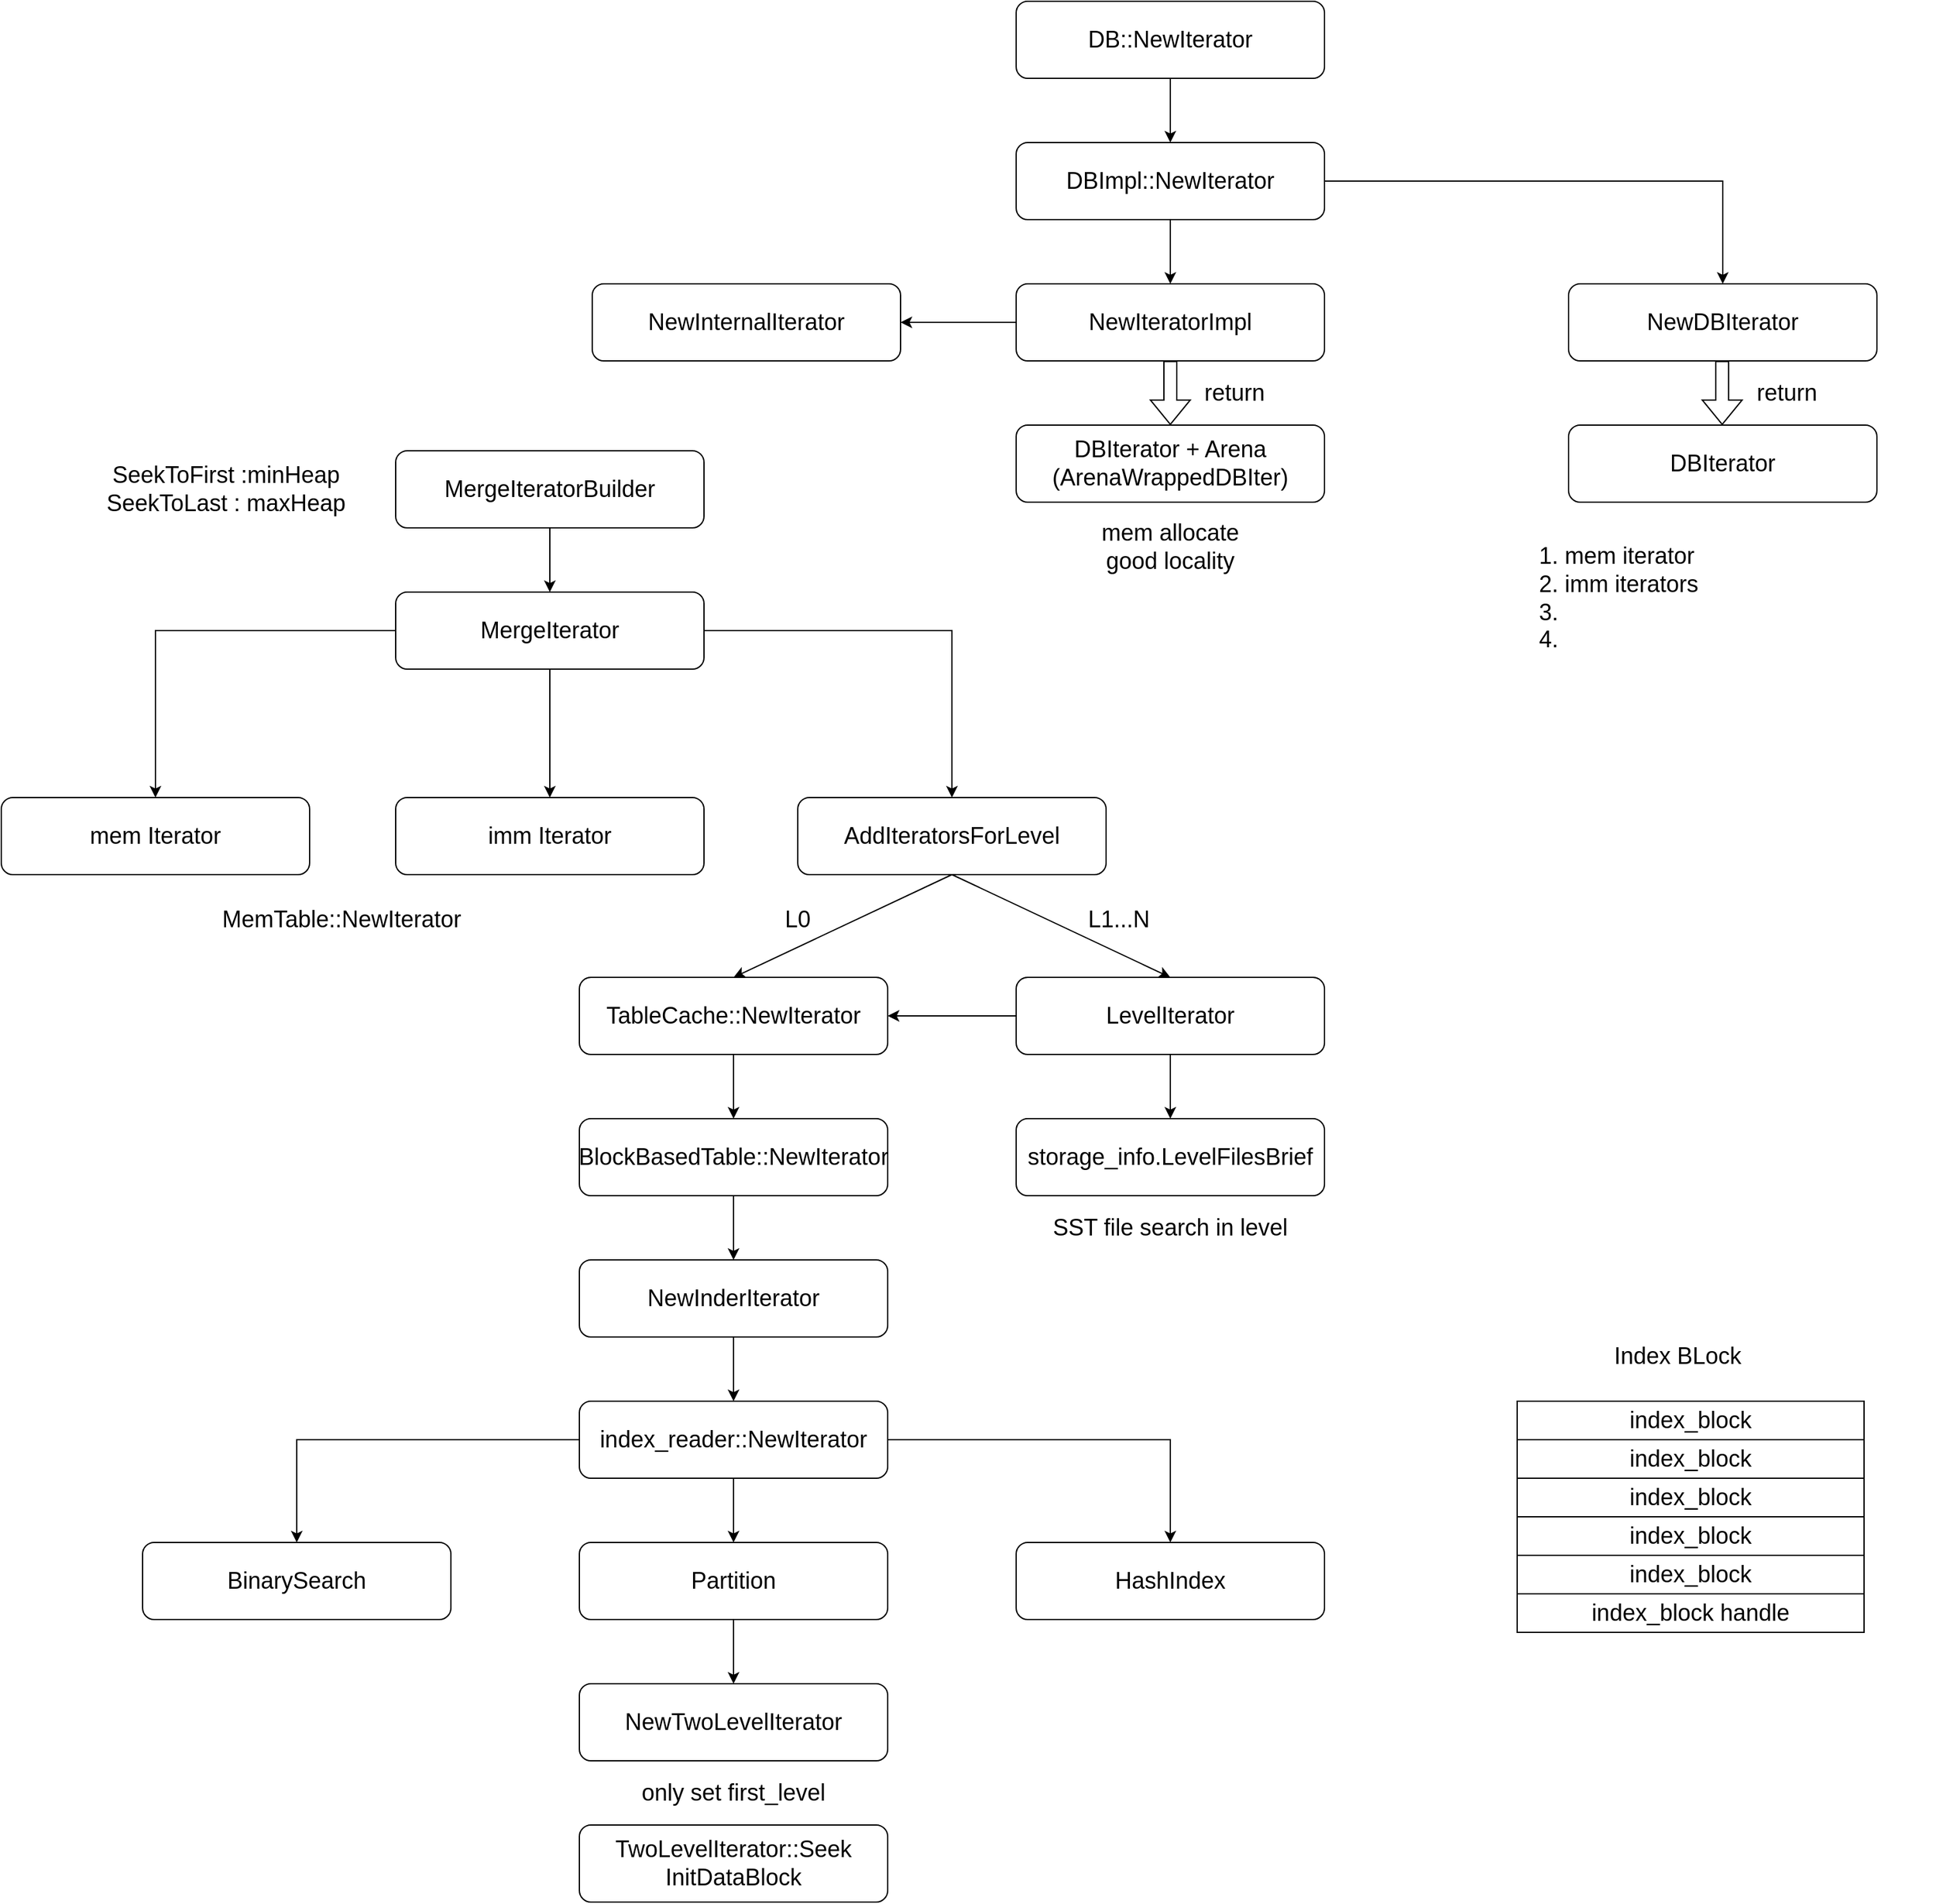 <mxfile version="20.2.3" type="github">
  <diagram id="Vw7fn27wdTtEGHEtweep" name="Page-1">
    <mxGraphModel dx="2477" dy="2147" grid="1" gridSize="10" guides="1" tooltips="1" connect="1" arrows="1" fold="1" page="1" pageScale="1" pageWidth="827" pageHeight="1169" math="0" shadow="0">
      <root>
        <mxCell id="0" />
        <mxCell id="1" parent="0" />
        <mxCell id="UBoLiEuFsDpJewt4Z_ZF-12" style="edgeStyle=orthogonalEdgeStyle;rounded=0;orthogonalLoop=1;jettySize=auto;html=1;fontSize=18;" edge="1" parent="1" source="UBoLiEuFsDpJewt4Z_ZF-1" target="UBoLiEuFsDpJewt4Z_ZF-2">
          <mxGeometry relative="1" as="geometry" />
        </mxCell>
        <mxCell id="UBoLiEuFsDpJewt4Z_ZF-1" value="&lt;font style=&quot;font-size: 18px;&quot;&gt;DB::NewIterator&lt;/font&gt;" style="rounded=1;whiteSpace=wrap;html=1;" vertex="1" parent="1">
          <mxGeometry x="70" y="-1130" width="240" height="60" as="geometry" />
        </mxCell>
        <mxCell id="UBoLiEuFsDpJewt4Z_ZF-5" style="edgeStyle=orthogonalEdgeStyle;rounded=0;orthogonalLoop=1;jettySize=auto;html=1;entryX=0.5;entryY=0;entryDx=0;entryDy=0;fontSize=18;" edge="1" parent="1" source="UBoLiEuFsDpJewt4Z_ZF-2" target="UBoLiEuFsDpJewt4Z_ZF-3">
          <mxGeometry relative="1" as="geometry" />
        </mxCell>
        <mxCell id="UBoLiEuFsDpJewt4Z_ZF-13" style="edgeStyle=orthogonalEdgeStyle;rounded=0;orthogonalLoop=1;jettySize=auto;html=1;fontSize=18;" edge="1" parent="1" source="UBoLiEuFsDpJewt4Z_ZF-2" target="UBoLiEuFsDpJewt4Z_ZF-6">
          <mxGeometry relative="1" as="geometry" />
        </mxCell>
        <mxCell id="UBoLiEuFsDpJewt4Z_ZF-2" value="&lt;font style=&quot;font-size: 18px;&quot;&gt;DBImpl::NewIterator&lt;/font&gt;" style="rounded=1;whiteSpace=wrap;html=1;" vertex="1" parent="1">
          <mxGeometry x="70" y="-1020" width="240" height="60" as="geometry" />
        </mxCell>
        <mxCell id="UBoLiEuFsDpJewt4Z_ZF-3" value="&lt;font style=&quot;font-size: 18px;&quot;&gt;NewDBIterator&lt;/font&gt;" style="rounded=1;whiteSpace=wrap;html=1;" vertex="1" parent="1">
          <mxGeometry x="500" y="-910" width="240" height="60" as="geometry" />
        </mxCell>
        <mxCell id="UBoLiEuFsDpJewt4Z_ZF-4" value="&lt;font style=&quot;font-size: 18px;&quot;&gt;DBIterator&lt;/font&gt;" style="rounded=1;whiteSpace=wrap;html=1;" vertex="1" parent="1">
          <mxGeometry x="500" y="-800" width="240" height="60" as="geometry" />
        </mxCell>
        <mxCell id="UBoLiEuFsDpJewt4Z_ZF-19" style="edgeStyle=orthogonalEdgeStyle;rounded=0;orthogonalLoop=1;jettySize=auto;html=1;entryX=1;entryY=0.5;entryDx=0;entryDy=0;fontSize=18;" edge="1" parent="1" source="UBoLiEuFsDpJewt4Z_ZF-6" target="UBoLiEuFsDpJewt4Z_ZF-18">
          <mxGeometry relative="1" as="geometry" />
        </mxCell>
        <mxCell id="UBoLiEuFsDpJewt4Z_ZF-6" value="&lt;font style=&quot;font-size: 18px;&quot;&gt;NewIteratorImpl&lt;/font&gt;" style="rounded=1;whiteSpace=wrap;html=1;" vertex="1" parent="1">
          <mxGeometry x="70" y="-910" width="240" height="60" as="geometry" />
        </mxCell>
        <mxCell id="UBoLiEuFsDpJewt4Z_ZF-7" value="&lt;font style=&quot;font-size: 18px;&quot;&gt;DBIterator + Arena&lt;br&gt;(ArenaWrappedDBIter)&lt;br&gt;&lt;/font&gt;" style="rounded=1;whiteSpace=wrap;html=1;" vertex="1" parent="1">
          <mxGeometry x="70" y="-800" width="240" height="60" as="geometry" />
        </mxCell>
        <mxCell id="UBoLiEuFsDpJewt4Z_ZF-11" value="&lt;ol&gt;&lt;li&gt;mem iterator&lt;/li&gt;&lt;li&gt;imm iterators&lt;/li&gt;&lt;li&gt;&lt;br&gt;&lt;/li&gt;&lt;li&gt;&lt;br&gt;&lt;/li&gt;&lt;/ol&gt;" style="text;strokeColor=none;fillColor=none;html=1;whiteSpace=wrap;verticalAlign=middle;overflow=hidden;fontSize=18;" vertex="1" parent="1">
          <mxGeometry x="455" y="-730" width="330" height="130" as="geometry" />
        </mxCell>
        <mxCell id="UBoLiEuFsDpJewt4Z_ZF-14" value="" style="shape=flexArrow;endArrow=classic;html=1;rounded=0;fontSize=18;exitX=0.5;exitY=1;exitDx=0;exitDy=0;entryX=0.5;entryY=0;entryDx=0;entryDy=0;" edge="1" parent="1" source="UBoLiEuFsDpJewt4Z_ZF-6" target="UBoLiEuFsDpJewt4Z_ZF-7">
          <mxGeometry width="50" height="50" relative="1" as="geometry">
            <mxPoint x="310" y="-810" as="sourcePoint" />
            <mxPoint x="360" y="-860" as="targetPoint" />
          </mxGeometry>
        </mxCell>
        <mxCell id="UBoLiEuFsDpJewt4Z_ZF-15" value="" style="shape=flexArrow;endArrow=classic;html=1;rounded=0;fontSize=18;exitX=0.5;exitY=1;exitDx=0;exitDy=0;entryX=0.5;entryY=0;entryDx=0;entryDy=0;" edge="1" parent="1">
          <mxGeometry width="50" height="50" relative="1" as="geometry">
            <mxPoint x="619.58" y="-850" as="sourcePoint" />
            <mxPoint x="619.58" y="-800" as="targetPoint" />
          </mxGeometry>
        </mxCell>
        <mxCell id="UBoLiEuFsDpJewt4Z_ZF-16" value="return" style="text;html=1;strokeColor=none;fillColor=none;align=center;verticalAlign=middle;whiteSpace=wrap;rounded=0;fontSize=18;" vertex="1" parent="1">
          <mxGeometry x="210" y="-840" width="60" height="30" as="geometry" />
        </mxCell>
        <mxCell id="UBoLiEuFsDpJewt4Z_ZF-17" value="return" style="text;html=1;strokeColor=none;fillColor=none;align=center;verticalAlign=middle;whiteSpace=wrap;rounded=0;fontSize=18;" vertex="1" parent="1">
          <mxGeometry x="640" y="-840" width="60" height="30" as="geometry" />
        </mxCell>
        <mxCell id="UBoLiEuFsDpJewt4Z_ZF-18" value="&lt;font style=&quot;font-size: 18px;&quot;&gt;NewInternalIterator&lt;/font&gt;" style="rounded=1;whiteSpace=wrap;html=1;" vertex="1" parent="1">
          <mxGeometry x="-260" y="-910" width="240" height="60" as="geometry" />
        </mxCell>
        <mxCell id="UBoLiEuFsDpJewt4Z_ZF-20" value="mem allocate&lt;br&gt;good locality" style="text;html=1;strokeColor=none;fillColor=none;align=center;verticalAlign=middle;whiteSpace=wrap;rounded=0;fontSize=18;" vertex="1" parent="1">
          <mxGeometry x="60" y="-740" width="260" height="70" as="geometry" />
        </mxCell>
        <mxCell id="UBoLiEuFsDpJewt4Z_ZF-24" style="edgeStyle=orthogonalEdgeStyle;rounded=0;orthogonalLoop=1;jettySize=auto;html=1;fontSize=18;" edge="1" parent="1" source="UBoLiEuFsDpJewt4Z_ZF-22" target="UBoLiEuFsDpJewt4Z_ZF-23">
          <mxGeometry relative="1" as="geometry" />
        </mxCell>
        <mxCell id="UBoLiEuFsDpJewt4Z_ZF-22" value="&lt;font style=&quot;font-size: 18px;&quot;&gt;MergeIteratorBuilder&lt;/font&gt;" style="rounded=1;whiteSpace=wrap;html=1;" vertex="1" parent="1">
          <mxGeometry x="-413" y="-780" width="240" height="60" as="geometry" />
        </mxCell>
        <mxCell id="UBoLiEuFsDpJewt4Z_ZF-38" style="edgeStyle=orthogonalEdgeStyle;rounded=0;orthogonalLoop=1;jettySize=auto;html=1;entryX=0.5;entryY=0;entryDx=0;entryDy=0;fontSize=18;" edge="1" parent="1" source="UBoLiEuFsDpJewt4Z_ZF-23" target="UBoLiEuFsDpJewt4Z_ZF-30">
          <mxGeometry relative="1" as="geometry" />
        </mxCell>
        <mxCell id="UBoLiEuFsDpJewt4Z_ZF-39" style="edgeStyle=orthogonalEdgeStyle;rounded=0;orthogonalLoop=1;jettySize=auto;html=1;entryX=0.5;entryY=0;entryDx=0;entryDy=0;fontSize=18;" edge="1" parent="1" source="UBoLiEuFsDpJewt4Z_ZF-23" target="UBoLiEuFsDpJewt4Z_ZF-31">
          <mxGeometry relative="1" as="geometry" />
        </mxCell>
        <mxCell id="UBoLiEuFsDpJewt4Z_ZF-40" style="edgeStyle=orthogonalEdgeStyle;rounded=0;orthogonalLoop=1;jettySize=auto;html=1;fontSize=18;" edge="1" parent="1" source="UBoLiEuFsDpJewt4Z_ZF-23" target="UBoLiEuFsDpJewt4Z_ZF-34">
          <mxGeometry relative="1" as="geometry" />
        </mxCell>
        <mxCell id="UBoLiEuFsDpJewt4Z_ZF-23" value="&lt;font style=&quot;font-size: 18px;&quot;&gt;MergeIterator&lt;/font&gt;" style="rounded=1;whiteSpace=wrap;html=1;" vertex="1" parent="1">
          <mxGeometry x="-413" y="-670" width="240" height="60" as="geometry" />
        </mxCell>
        <mxCell id="UBoLiEuFsDpJewt4Z_ZF-28" value="SeekToFirst :minHeap&lt;br&gt;SeekToLast : maxHeap" style="text;html=1;strokeColor=none;fillColor=none;align=center;verticalAlign=middle;whiteSpace=wrap;rounded=0;fontSize=18;" vertex="1" parent="1">
          <mxGeometry x="-650" y="-811.25" width="210" height="122.5" as="geometry" />
        </mxCell>
        <mxCell id="UBoLiEuFsDpJewt4Z_ZF-30" value="&lt;font style=&quot;font-size: 18px;&quot;&gt;mem Iterator&lt;/font&gt;" style="rounded=1;whiteSpace=wrap;html=1;" vertex="1" parent="1">
          <mxGeometry x="-720" y="-510" width="240" height="60" as="geometry" />
        </mxCell>
        <mxCell id="UBoLiEuFsDpJewt4Z_ZF-31" value="&lt;font style=&quot;font-size: 18px;&quot;&gt;imm Iterator&lt;/font&gt;" style="rounded=1;whiteSpace=wrap;html=1;" vertex="1" parent="1">
          <mxGeometry x="-413" y="-510" width="240" height="60" as="geometry" />
        </mxCell>
        <mxCell id="UBoLiEuFsDpJewt4Z_ZF-34" value="&lt;font style=&quot;font-size: 18px;&quot;&gt;AddIteratorsForLevel&lt;/font&gt;" style="rounded=1;whiteSpace=wrap;html=1;" vertex="1" parent="1">
          <mxGeometry x="-100" y="-510" width="240" height="60" as="geometry" />
        </mxCell>
        <mxCell id="UBoLiEuFsDpJewt4Z_ZF-54" style="edgeStyle=orthogonalEdgeStyle;rounded=0;orthogonalLoop=1;jettySize=auto;html=1;fontSize=18;" edge="1" parent="1" source="UBoLiEuFsDpJewt4Z_ZF-35" target="UBoLiEuFsDpJewt4Z_ZF-43">
          <mxGeometry relative="1" as="geometry" />
        </mxCell>
        <mxCell id="UBoLiEuFsDpJewt4Z_ZF-35" value="&lt;span style=&quot;font-size: 18px;&quot;&gt;TableCache::NewIterator&lt;/span&gt;" style="rounded=1;whiteSpace=wrap;html=1;" vertex="1" parent="1">
          <mxGeometry x="-270" y="-370" width="240" height="60" as="geometry" />
        </mxCell>
        <mxCell id="UBoLiEuFsDpJewt4Z_ZF-72" style="edgeStyle=orthogonalEdgeStyle;rounded=0;orthogonalLoop=1;jettySize=auto;html=1;fontSize=18;" edge="1" parent="1" source="UBoLiEuFsDpJewt4Z_ZF-36" target="UBoLiEuFsDpJewt4Z_ZF-35">
          <mxGeometry relative="1" as="geometry" />
        </mxCell>
        <mxCell id="UBoLiEuFsDpJewt4Z_ZF-75" style="edgeStyle=orthogonalEdgeStyle;rounded=0;orthogonalLoop=1;jettySize=auto;html=1;fontSize=18;" edge="1" parent="1" source="UBoLiEuFsDpJewt4Z_ZF-36" target="UBoLiEuFsDpJewt4Z_ZF-73">
          <mxGeometry relative="1" as="geometry" />
        </mxCell>
        <mxCell id="UBoLiEuFsDpJewt4Z_ZF-36" value="&lt;span style=&quot;font-size: 18px;&quot;&gt;LevelIterator&lt;/span&gt;" style="rounded=1;whiteSpace=wrap;html=1;" vertex="1" parent="1">
          <mxGeometry x="70" y="-370" width="240" height="60" as="geometry" />
        </mxCell>
        <mxCell id="UBoLiEuFsDpJewt4Z_ZF-37" value="MemTable::NewIterator" style="text;html=1;strokeColor=none;fillColor=none;align=center;verticalAlign=middle;whiteSpace=wrap;rounded=0;fontSize=18;" vertex="1" parent="1">
          <mxGeometry x="-590" y="-430" width="270" height="30" as="geometry" />
        </mxCell>
        <mxCell id="UBoLiEuFsDpJewt4Z_ZF-55" style="edgeStyle=orthogonalEdgeStyle;rounded=0;orthogonalLoop=1;jettySize=auto;html=1;fontSize=18;" edge="1" parent="1" source="UBoLiEuFsDpJewt4Z_ZF-43" target="UBoLiEuFsDpJewt4Z_ZF-48">
          <mxGeometry relative="1" as="geometry" />
        </mxCell>
        <mxCell id="UBoLiEuFsDpJewt4Z_ZF-43" value="&lt;span style=&quot;font-size: 18px;&quot;&gt;BlockBasedTable::NewIterator&lt;/span&gt;" style="rounded=1;whiteSpace=wrap;html=1;" vertex="1" parent="1">
          <mxGeometry x="-270" y="-260" width="240" height="60" as="geometry" />
        </mxCell>
        <mxCell id="UBoLiEuFsDpJewt4Z_ZF-44" value="" style="endArrow=classic;html=1;rounded=0;fontSize=18;exitX=0.5;exitY=1;exitDx=0;exitDy=0;entryX=0.5;entryY=0;entryDx=0;entryDy=0;" edge="1" parent="1" source="UBoLiEuFsDpJewt4Z_ZF-34" target="UBoLiEuFsDpJewt4Z_ZF-35">
          <mxGeometry width="50" height="50" relative="1" as="geometry">
            <mxPoint x="-20" y="-110" as="sourcePoint" />
            <mxPoint x="30" y="-160" as="targetPoint" />
          </mxGeometry>
        </mxCell>
        <mxCell id="UBoLiEuFsDpJewt4Z_ZF-45" value="" style="endArrow=classic;html=1;rounded=0;fontSize=18;exitX=0.5;exitY=1;exitDx=0;exitDy=0;entryX=0.5;entryY=0;entryDx=0;entryDy=0;" edge="1" parent="1" source="UBoLiEuFsDpJewt4Z_ZF-34" target="UBoLiEuFsDpJewt4Z_ZF-36">
          <mxGeometry width="50" height="50" relative="1" as="geometry">
            <mxPoint x="-20" y="-110" as="sourcePoint" />
            <mxPoint x="30" y="-160" as="targetPoint" />
          </mxGeometry>
        </mxCell>
        <mxCell id="UBoLiEuFsDpJewt4Z_ZF-46" value="L0" style="text;html=1;strokeColor=none;fillColor=none;align=center;verticalAlign=middle;whiteSpace=wrap;rounded=0;fontSize=18;" vertex="1" parent="1">
          <mxGeometry x="-130" y="-430" width="60" height="30" as="geometry" />
        </mxCell>
        <mxCell id="UBoLiEuFsDpJewt4Z_ZF-47" value="L1...N" style="text;html=1;strokeColor=none;fillColor=none;align=center;verticalAlign=middle;whiteSpace=wrap;rounded=0;fontSize=18;" vertex="1" parent="1">
          <mxGeometry x="120" y="-430" width="60" height="30" as="geometry" />
        </mxCell>
        <mxCell id="UBoLiEuFsDpJewt4Z_ZF-56" style="edgeStyle=orthogonalEdgeStyle;rounded=0;orthogonalLoop=1;jettySize=auto;html=1;fontSize=18;" edge="1" parent="1" source="UBoLiEuFsDpJewt4Z_ZF-48" target="UBoLiEuFsDpJewt4Z_ZF-49">
          <mxGeometry relative="1" as="geometry" />
        </mxCell>
        <mxCell id="UBoLiEuFsDpJewt4Z_ZF-48" value="&lt;span style=&quot;font-size: 18px;&quot;&gt;NewInderIterator&lt;/span&gt;" style="rounded=1;whiteSpace=wrap;html=1;" vertex="1" parent="1">
          <mxGeometry x="-270" y="-150" width="240" height="60" as="geometry" />
        </mxCell>
        <mxCell id="UBoLiEuFsDpJewt4Z_ZF-53" style="edgeStyle=orthogonalEdgeStyle;rounded=0;orthogonalLoop=1;jettySize=auto;html=1;fontSize=18;" edge="1" parent="1" source="UBoLiEuFsDpJewt4Z_ZF-49" target="UBoLiEuFsDpJewt4Z_ZF-50">
          <mxGeometry relative="1" as="geometry" />
        </mxCell>
        <mxCell id="UBoLiEuFsDpJewt4Z_ZF-57" style="edgeStyle=orthogonalEdgeStyle;rounded=0;orthogonalLoop=1;jettySize=auto;html=1;fontSize=18;" edge="1" parent="1" source="UBoLiEuFsDpJewt4Z_ZF-49" target="UBoLiEuFsDpJewt4Z_ZF-51">
          <mxGeometry relative="1" as="geometry" />
        </mxCell>
        <mxCell id="UBoLiEuFsDpJewt4Z_ZF-58" style="edgeStyle=orthogonalEdgeStyle;rounded=0;orthogonalLoop=1;jettySize=auto;html=1;entryX=0.5;entryY=0;entryDx=0;entryDy=0;fontSize=18;" edge="1" parent="1" source="UBoLiEuFsDpJewt4Z_ZF-49" target="UBoLiEuFsDpJewt4Z_ZF-52">
          <mxGeometry relative="1" as="geometry" />
        </mxCell>
        <mxCell id="UBoLiEuFsDpJewt4Z_ZF-49" value="&lt;span style=&quot;font-size: 18px;&quot;&gt;index_reader::NewIterator&lt;/span&gt;" style="rounded=1;whiteSpace=wrap;html=1;" vertex="1" parent="1">
          <mxGeometry x="-270" y="-40" width="240" height="60" as="geometry" />
        </mxCell>
        <mxCell id="UBoLiEuFsDpJewt4Z_ZF-68" style="edgeStyle=orthogonalEdgeStyle;rounded=0;orthogonalLoop=1;jettySize=auto;html=1;fontSize=18;" edge="1" parent="1" source="UBoLiEuFsDpJewt4Z_ZF-50" target="UBoLiEuFsDpJewt4Z_ZF-67">
          <mxGeometry relative="1" as="geometry" />
        </mxCell>
        <mxCell id="UBoLiEuFsDpJewt4Z_ZF-50" value="&lt;span style=&quot;font-size: 18px;&quot;&gt;Partition&lt;/span&gt;" style="rounded=1;whiteSpace=wrap;html=1;" vertex="1" parent="1">
          <mxGeometry x="-270" y="70" width="240" height="60" as="geometry" />
        </mxCell>
        <mxCell id="UBoLiEuFsDpJewt4Z_ZF-51" value="&lt;span style=&quot;font-size: 18px;&quot;&gt;BinarySearch&lt;/span&gt;" style="rounded=1;whiteSpace=wrap;html=1;" vertex="1" parent="1">
          <mxGeometry x="-610" y="70" width="240" height="60" as="geometry" />
        </mxCell>
        <mxCell id="UBoLiEuFsDpJewt4Z_ZF-52" value="&lt;span style=&quot;font-size: 18px;&quot;&gt;HashIndex&lt;/span&gt;" style="rounded=1;whiteSpace=wrap;html=1;" vertex="1" parent="1">
          <mxGeometry x="70" y="70" width="240" height="60" as="geometry" />
        </mxCell>
        <mxCell id="UBoLiEuFsDpJewt4Z_ZF-59" value="index_block" style="rounded=0;whiteSpace=wrap;html=1;fontSize=18;" vertex="1" parent="1">
          <mxGeometry x="460" y="-40" width="270" height="30" as="geometry" />
        </mxCell>
        <mxCell id="UBoLiEuFsDpJewt4Z_ZF-60" value="index_block" style="rounded=0;whiteSpace=wrap;html=1;fontSize=18;" vertex="1" parent="1">
          <mxGeometry x="460" y="-10" width="270" height="30" as="geometry" />
        </mxCell>
        <mxCell id="UBoLiEuFsDpJewt4Z_ZF-61" value="index_block" style="rounded=0;whiteSpace=wrap;html=1;fontSize=18;" vertex="1" parent="1">
          <mxGeometry x="460" y="20" width="270" height="30" as="geometry" />
        </mxCell>
        <mxCell id="UBoLiEuFsDpJewt4Z_ZF-62" value="index_block" style="rounded=0;whiteSpace=wrap;html=1;fontSize=18;" vertex="1" parent="1">
          <mxGeometry x="460" y="50" width="270" height="30" as="geometry" />
        </mxCell>
        <mxCell id="UBoLiEuFsDpJewt4Z_ZF-63" value="index_block" style="rounded=0;whiteSpace=wrap;html=1;fontSize=18;" vertex="1" parent="1">
          <mxGeometry x="460" y="80" width="270" height="30" as="geometry" />
        </mxCell>
        <mxCell id="UBoLiEuFsDpJewt4Z_ZF-64" value="index_block handle" style="rounded=0;whiteSpace=wrap;html=1;fontSize=18;" vertex="1" parent="1">
          <mxGeometry x="460" y="110" width="270" height="30" as="geometry" />
        </mxCell>
        <mxCell id="UBoLiEuFsDpJewt4Z_ZF-66" value="Index BLock" style="text;html=1;strokeColor=none;fillColor=none;align=center;verticalAlign=middle;whiteSpace=wrap;rounded=0;fontSize=18;" vertex="1" parent="1">
          <mxGeometry x="480" y="-90" width="210" height="30" as="geometry" />
        </mxCell>
        <mxCell id="UBoLiEuFsDpJewt4Z_ZF-67" value="&lt;span style=&quot;font-size: 18px;&quot;&gt;NewTwoLevelIterator&lt;/span&gt;" style="rounded=1;whiteSpace=wrap;html=1;" vertex="1" parent="1">
          <mxGeometry x="-270" y="180" width="240" height="60" as="geometry" />
        </mxCell>
        <mxCell id="UBoLiEuFsDpJewt4Z_ZF-69" value="only set first_level" style="text;html=1;strokeColor=none;fillColor=none;align=center;verticalAlign=middle;whiteSpace=wrap;rounded=0;fontSize=18;" vertex="1" parent="1">
          <mxGeometry x="-235" y="250" width="170" height="30" as="geometry" />
        </mxCell>
        <mxCell id="UBoLiEuFsDpJewt4Z_ZF-71" value="&lt;span style=&quot;font-size: 18px;&quot;&gt;TwoLevelIterator::Seek&lt;br&gt;InitDataBlock&lt;br&gt;&lt;/span&gt;" style="rounded=1;whiteSpace=wrap;html=1;" vertex="1" parent="1">
          <mxGeometry x="-270" y="290" width="240" height="60" as="geometry" />
        </mxCell>
        <mxCell id="UBoLiEuFsDpJewt4Z_ZF-73" value="&lt;span style=&quot;font-size: 18px;&quot;&gt;storage_info.LevelFilesBrief&lt;/span&gt;" style="rounded=1;whiteSpace=wrap;html=1;" vertex="1" parent="1">
          <mxGeometry x="70" y="-260" width="240" height="60" as="geometry" />
        </mxCell>
        <mxCell id="UBoLiEuFsDpJewt4Z_ZF-76" value="SST file search in level" style="text;html=1;strokeColor=none;fillColor=none;align=center;verticalAlign=middle;whiteSpace=wrap;rounded=0;fontSize=18;" vertex="1" parent="1">
          <mxGeometry x="65" y="-190" width="250" height="30" as="geometry" />
        </mxCell>
      </root>
    </mxGraphModel>
  </diagram>
</mxfile>
